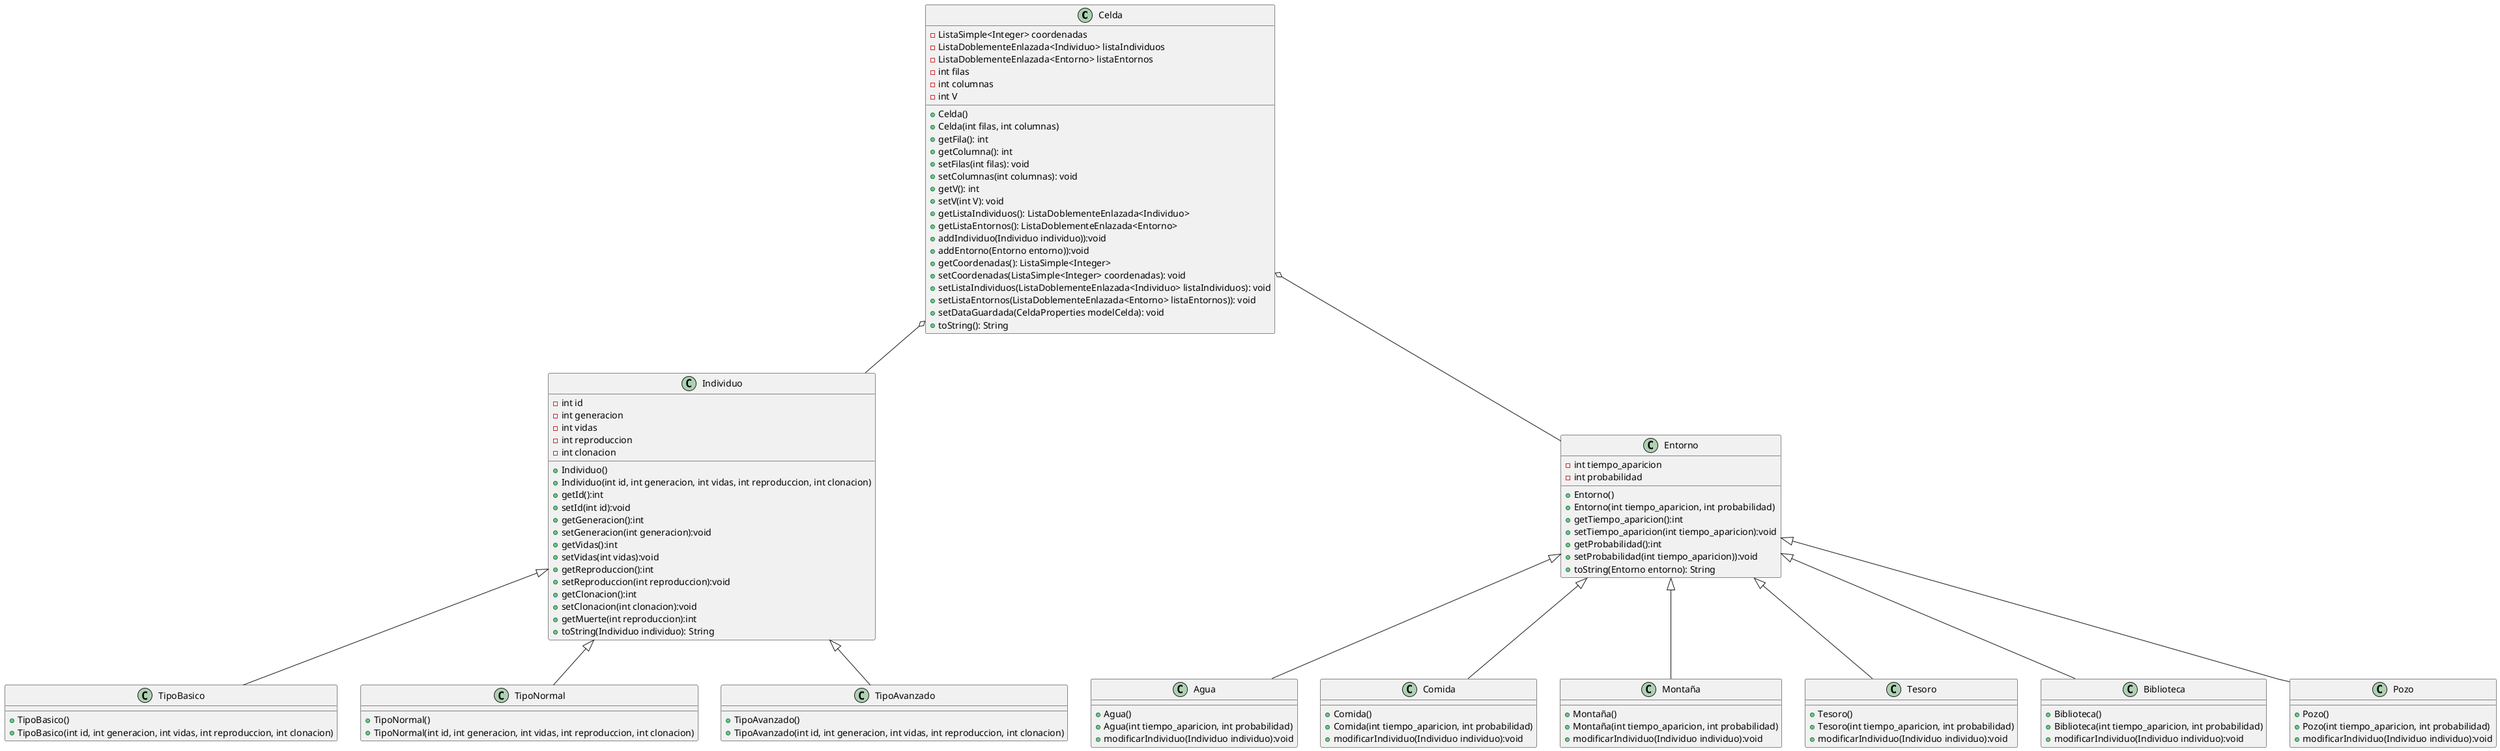 @startuml
'https://plantuml.com/class-diagram


class Celda {
- ListaSimple<Integer> coordenadas
- ListaDoblementeEnlazada<Individuo> listaIndividuos
- ListaDoblementeEnlazada<Entorno> listaEntornos
- int filas
- int columnas
- int V
+ Celda()
+ Celda(int filas, int columnas)
+ getFila(): int
+ getColumna(): int
+ setFilas(int filas): void
+ setColumnas(int columnas): void
+ getV(): int
+ setV(int V): void
+ getListaIndividuos(): ListaDoblementeEnlazada<Individuo>
+ getListaEntornos(): ListaDoblementeEnlazada<Entorno>
+ addIndividuo(Individuo individuo)):void
+ addEntorno(Entorno entorno)):void
+ getCoordenadas(): ListaSimple<Integer>
+ setCoordenadas(ListaSimple<Integer> coordenadas): void
+ setListaIndividuos(ListaDoblementeEnlazada<Individuo> listaIndividuos): void
+ setListaEntornos(ListaDoblementeEnlazada<Entorno> listaEntornos)): void
+ setDataGuardada(CeldaProperties modelCelda): void
+ toString(): String
}

class Individuo {
- int id
- int generacion
- int vidas
- int reproduccion
- int clonacion
+ Individuo()
+ Individuo(int id, int generacion, int vidas, int reproduccion, int clonacion)
+ getId():int
+ setId(int id):void
+ getGeneracion():int
+ setGeneracion(int generacion):void
+ getVidas():int
+ setVidas(int vidas):void
+ getReproduccion():int
+ setReproduccion(int reproduccion):void
+ getClonacion():int
+ setClonacion(int clonacion):void
+ getMuerte(int reproduccion):int
+ toString(Individuo individuo): String
}

class TipoBasico {
+ TipoBasico()
+ TipoBasico(int id, int generacion, int vidas, int reproduccion, int clonacion)
}

class TipoNormal {
+ TipoNormal()
+ TipoNormal(int id, int generacion, int vidas, int reproduccion, int clonacion)
}

class TipoAvanzado {
+ TipoAvanzado()
+ TipoAvanzado(int id, int generacion, int vidas, int reproduccion, int clonacion)
}

class Entorno {
- int tiempo_aparicion
- int probabilidad
+ Entorno()
+ Entorno(int tiempo_aparicion, int probabilidad)
+ getTiempo_aparicion():int
+ setTiempo_aparicion(int tiempo_aparicion):void
+ getProbabilidad():int
+ setProbabilidad(int tiempo_aparicion)):void
+ toString(Entorno entorno): String
}

class Agua {
+ Agua()
+ Agua(int tiempo_aparicion, int probabilidad)
+ modificarIndividuo(Individuo individuo):void
}

class Comida {
+ Comida()
+ Comida(int tiempo_aparicion, int probabilidad)
+ modificarIndividuo(Individuo individuo):void
}

class Montaña {
+ Montaña()
+ Montaña(int tiempo_aparicion, int probabilidad)
+ modificarIndividuo(Individuo individuo):void
}

class Tesoro {
+ Tesoro()
+ Tesoro(int tiempo_aparicion, int probabilidad)
+ modificarIndividuo(Individuo individuo):void
}

class Biblioteca {
+ Biblioteca()
+ Biblioteca(int tiempo_aparicion, int probabilidad)
+ modificarIndividuo(Individuo individuo):void
}

class Pozo {
+ Pozo()
+ Pozo(int tiempo_aparicion, int probabilidad)
+ modificarIndividuo(Individuo individuo):void
}


Celda o-- Individuo
Celda o-- Entorno
Individuo <|-- TipoBasico
Individuo <|-- TipoNormal
Individuo <|-- TipoAvanzado
Entorno <|-- Agua
Entorno <|-- Comida
Entorno <|-- Montaña
Entorno <|-- Tesoro
Entorno <|-- Biblioteca
Entorno <|-- Pozo



@enduml